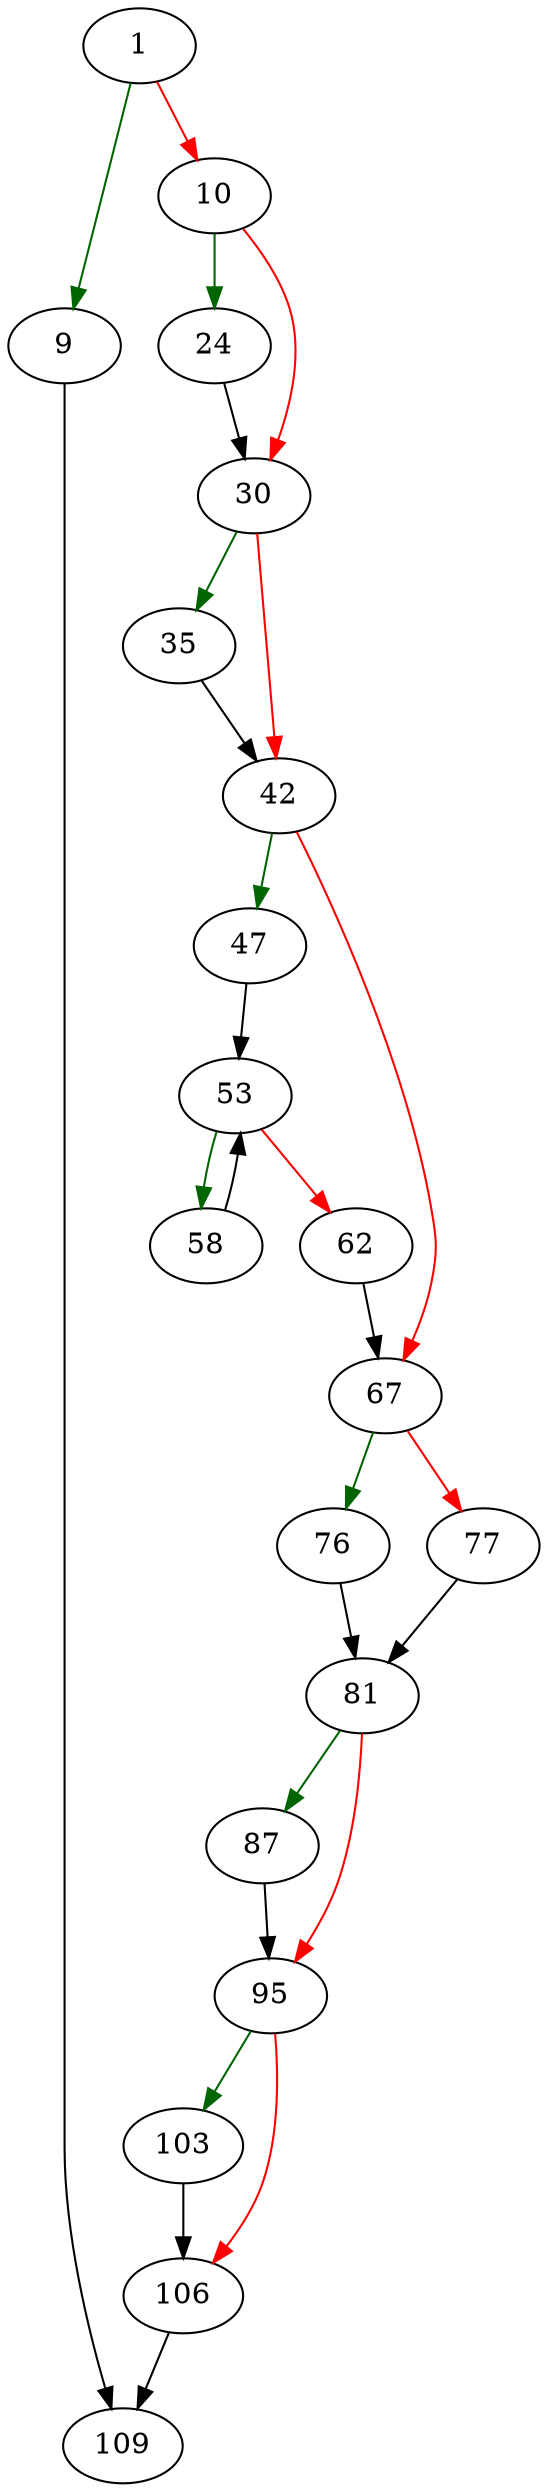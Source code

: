 strict digraph "sqlite3_backup_finish" {
	// Node definitions.
	1 [entry=true];
	9;
	10;
	109;
	24;
	30;
	35;
	42;
	47;
	67;
	53;
	58;
	62;
	76;
	77;
	81;
	87;
	95;
	103;
	106;

	// Edge definitions.
	1 -> 9 [
		color=darkgreen
		cond=true
	];
	1 -> 10 [
		color=red
		cond=false
	];
	9 -> 109;
	10 -> 24 [
		color=darkgreen
		cond=true
	];
	10 -> 30 [
		color=red
		cond=false
	];
	24 -> 30;
	30 -> 35 [
		color=darkgreen
		cond=true
	];
	30 -> 42 [
		color=red
		cond=false
	];
	35 -> 42;
	42 -> 47 [
		color=darkgreen
		cond=true
	];
	42 -> 67 [
		color=red
		cond=false
	];
	47 -> 53;
	67 -> 76 [
		color=darkgreen
		cond=true
	];
	67 -> 77 [
		color=red
		cond=false
	];
	53 -> 58 [
		color=darkgreen
		cond=true
	];
	53 -> 62 [
		color=red
		cond=false
	];
	58 -> 53;
	62 -> 67;
	76 -> 81;
	77 -> 81;
	81 -> 87 [
		color=darkgreen
		cond=true
	];
	81 -> 95 [
		color=red
		cond=false
	];
	87 -> 95;
	95 -> 103 [
		color=darkgreen
		cond=true
	];
	95 -> 106 [
		color=red
		cond=false
	];
	103 -> 106;
	106 -> 109;
}